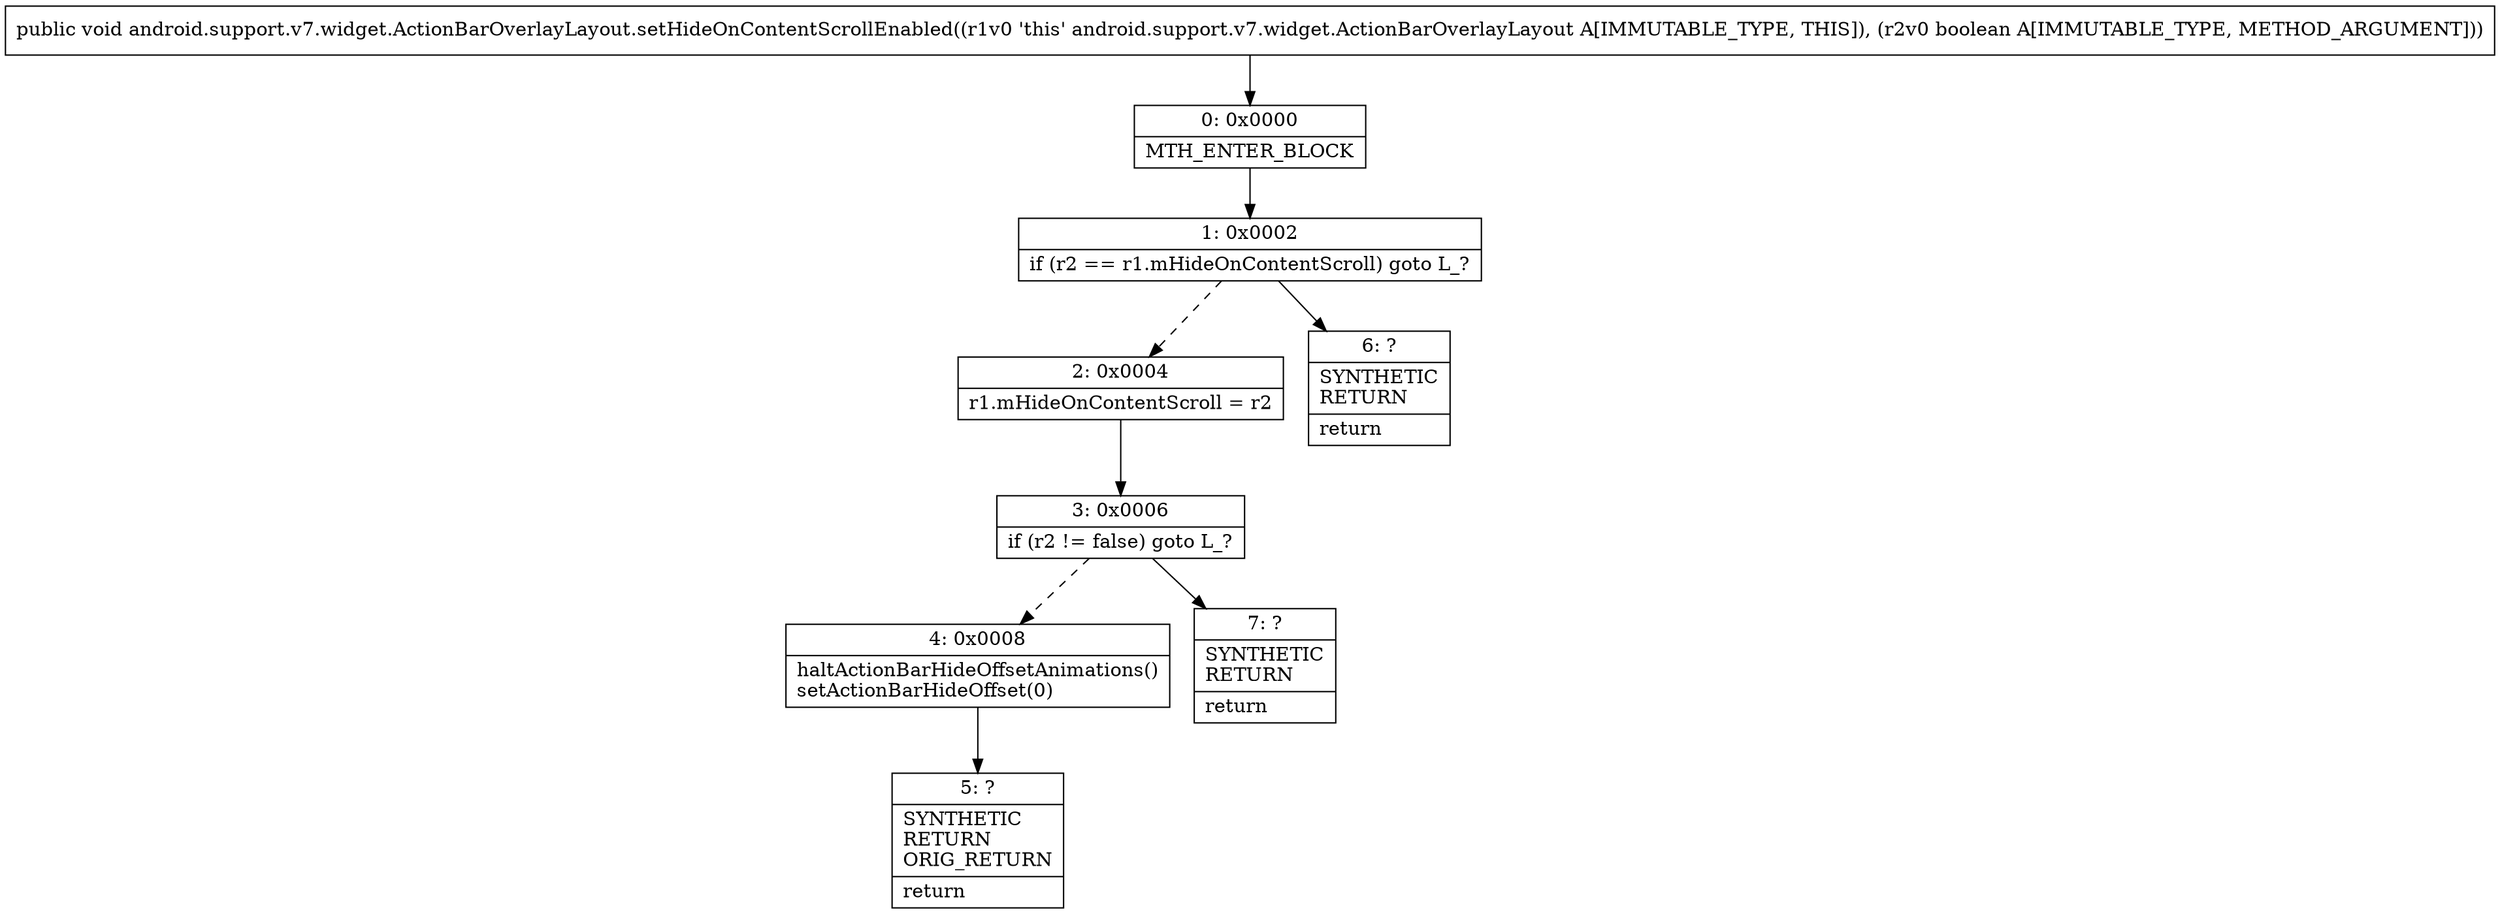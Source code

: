 digraph "CFG forandroid.support.v7.widget.ActionBarOverlayLayout.setHideOnContentScrollEnabled(Z)V" {
Node_0 [shape=record,label="{0\:\ 0x0000|MTH_ENTER_BLOCK\l}"];
Node_1 [shape=record,label="{1\:\ 0x0002|if (r2 == r1.mHideOnContentScroll) goto L_?\l}"];
Node_2 [shape=record,label="{2\:\ 0x0004|r1.mHideOnContentScroll = r2\l}"];
Node_3 [shape=record,label="{3\:\ 0x0006|if (r2 != false) goto L_?\l}"];
Node_4 [shape=record,label="{4\:\ 0x0008|haltActionBarHideOffsetAnimations()\lsetActionBarHideOffset(0)\l}"];
Node_5 [shape=record,label="{5\:\ ?|SYNTHETIC\lRETURN\lORIG_RETURN\l|return\l}"];
Node_6 [shape=record,label="{6\:\ ?|SYNTHETIC\lRETURN\l|return\l}"];
Node_7 [shape=record,label="{7\:\ ?|SYNTHETIC\lRETURN\l|return\l}"];
MethodNode[shape=record,label="{public void android.support.v7.widget.ActionBarOverlayLayout.setHideOnContentScrollEnabled((r1v0 'this' android.support.v7.widget.ActionBarOverlayLayout A[IMMUTABLE_TYPE, THIS]), (r2v0 boolean A[IMMUTABLE_TYPE, METHOD_ARGUMENT])) }"];
MethodNode -> Node_0;
Node_0 -> Node_1;
Node_1 -> Node_2[style=dashed];
Node_1 -> Node_6;
Node_2 -> Node_3;
Node_3 -> Node_4[style=dashed];
Node_3 -> Node_7;
Node_4 -> Node_5;
}


